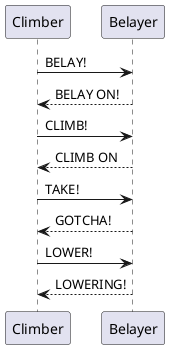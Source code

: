 @startuml

Climber -> Belayer: BELAY!
Belayer --> Climber: BELAY ON!

Climber -> Belayer: CLIMB!
Belayer --> Climber: CLIMB ON


Climber -> Belayer: TAKE!
Belayer --> Climber: GOTCHA!


Climber -> Belayer: LOWER!
Belayer --> Climber: LOWERING!
@enduml